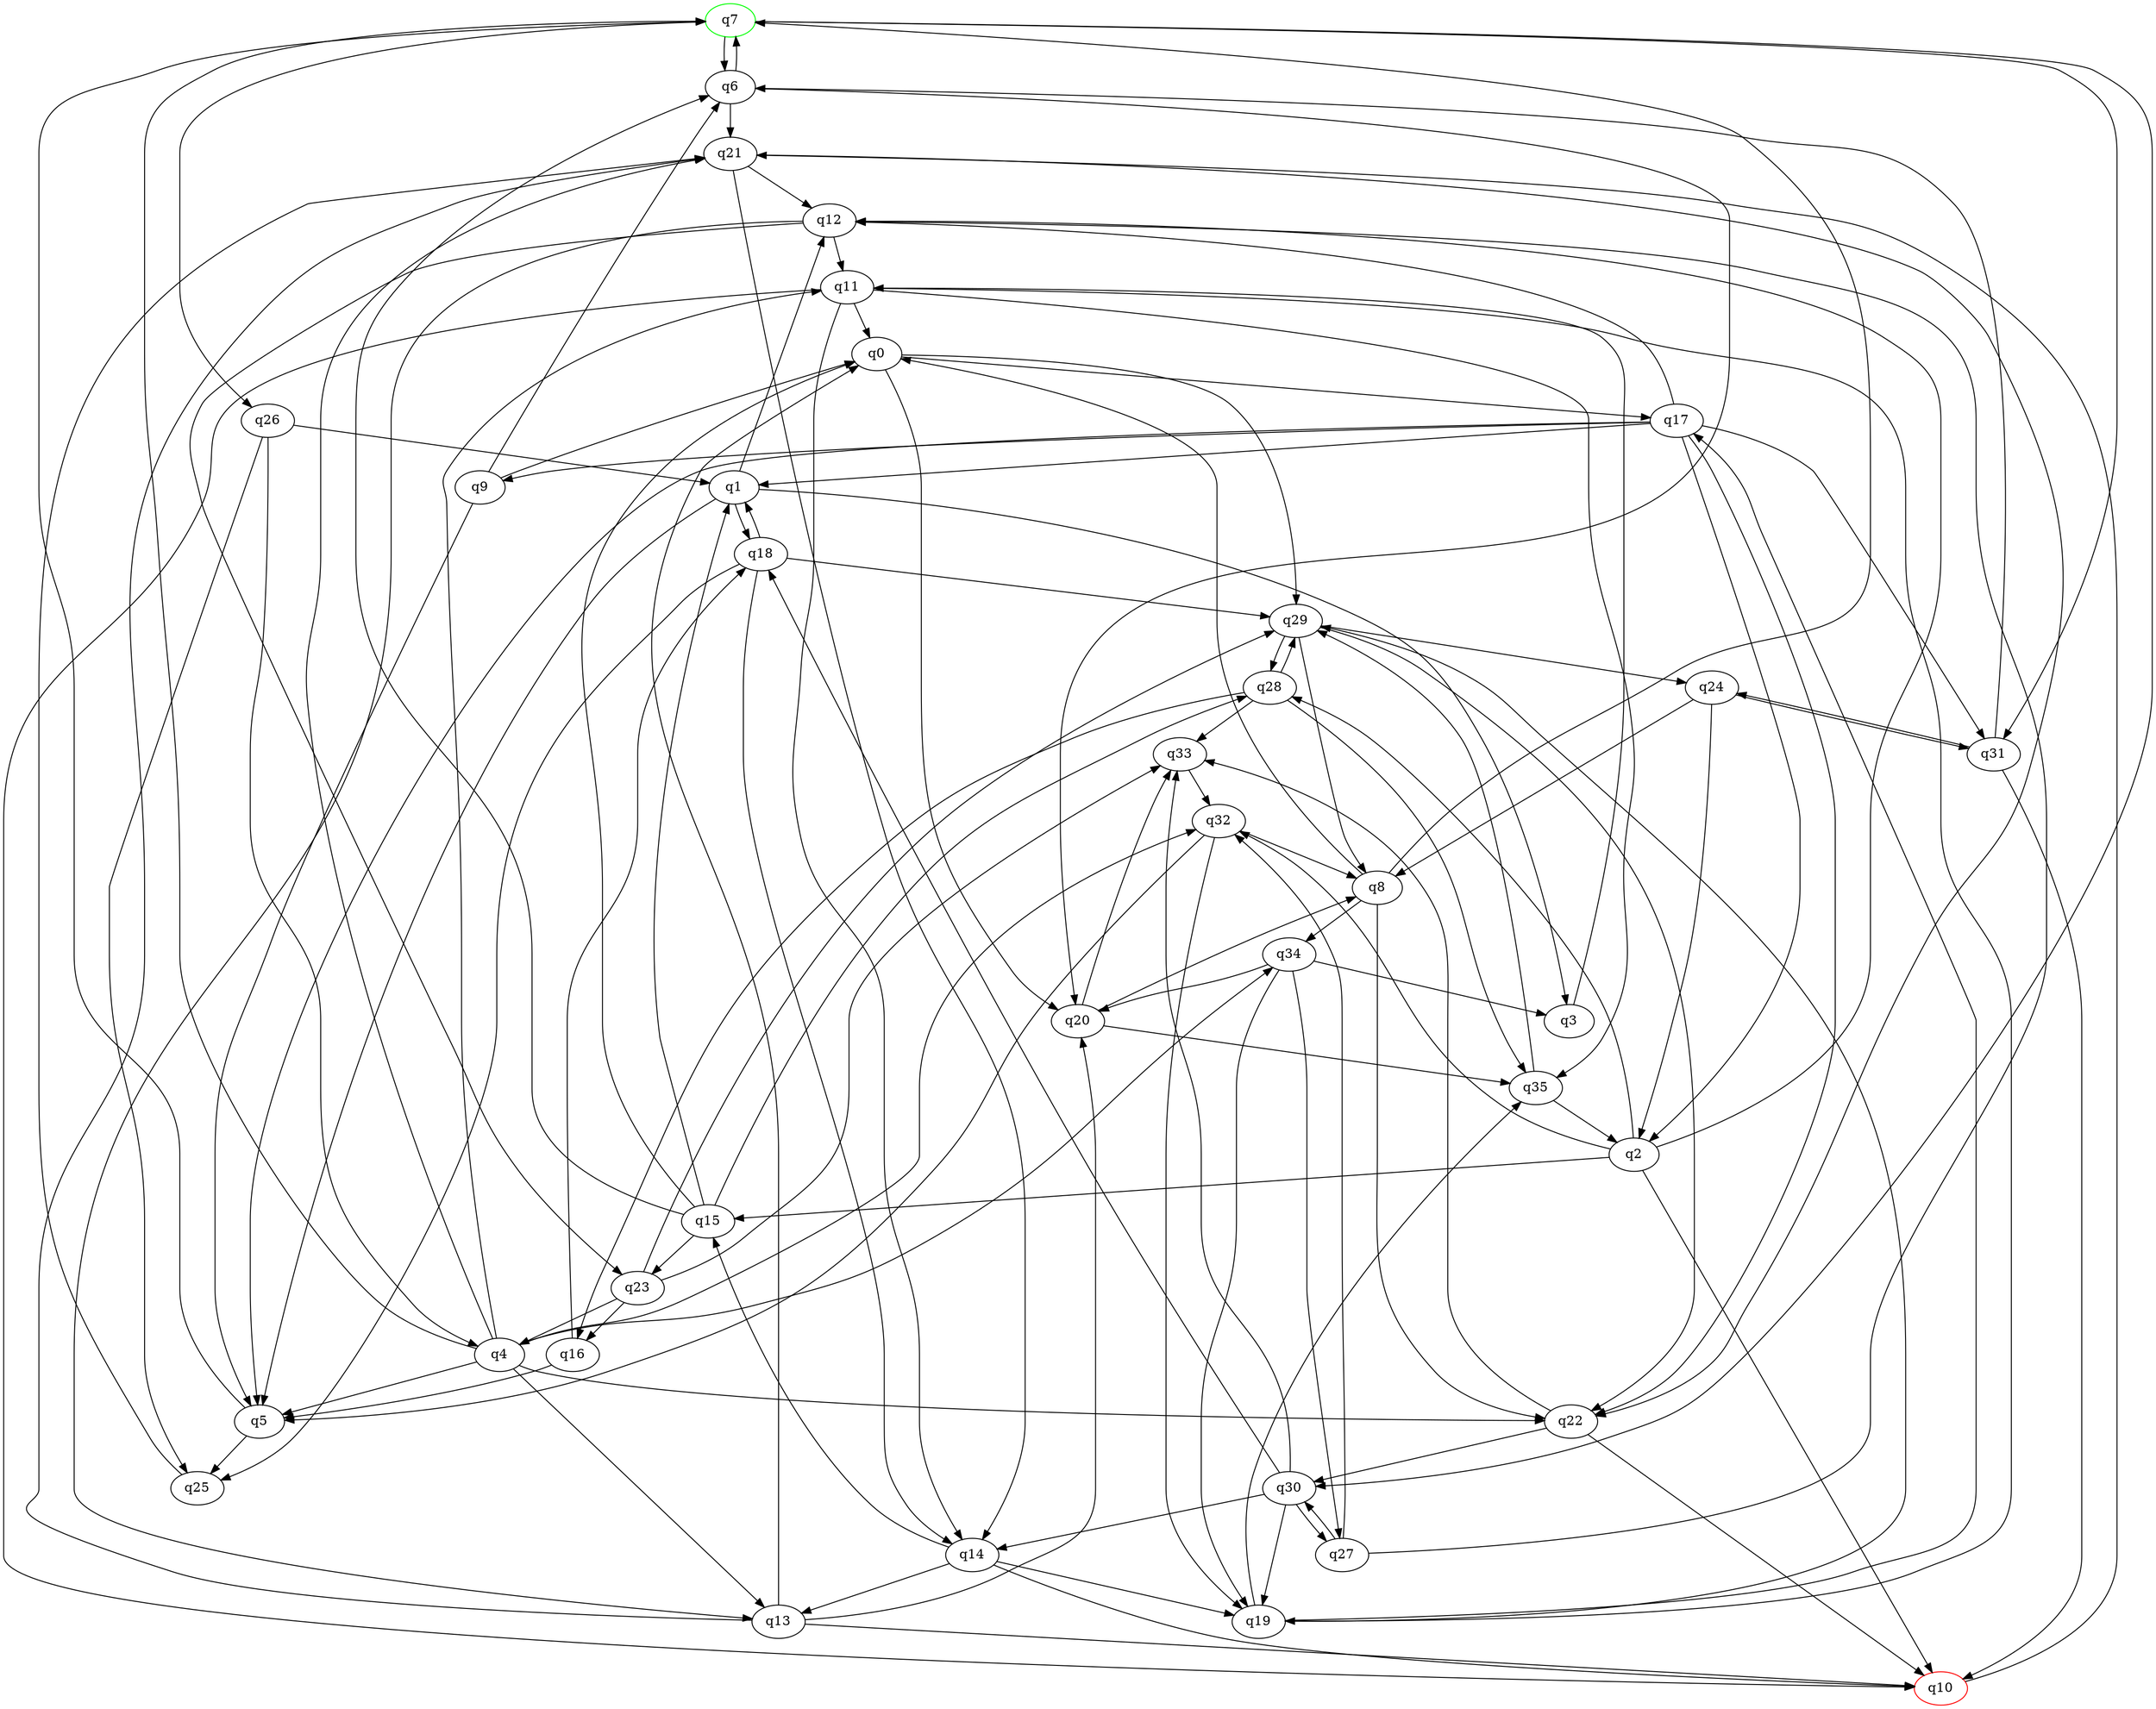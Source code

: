 digraph A{
q7 [initial=1,color=green];
q10 [final=1,color=red];
q0 -> q17;
q0 -> q20;
q0 -> q29;
q1 -> q3;
q1 -> q5;
q1 -> q12;
q1 -> q18;
q2 -> q10;
q2 -> q12;
q2 -> q15;
q2 -> q28;
q2 -> q32;
q3 -> q11;
q4 -> q5;
q4 -> q7;
q4 -> q11;
q4 -> q13;
q4 -> q21;
q4 -> q22;
q4 -> q32;
q4 -> q34;
q5 -> q7;
q5 -> q25;
q6 -> q7;
q6 -> q20;
q6 -> q21;
q7 -> q6;
q7 -> q26;
q7 -> q30;
q7 -> q31;
q8 -> q0;
q8 -> q7;
q8 -> q22;
q8 -> q34;
q9 -> q0;
q9 -> q5;
q9 -> q6;
q10 -> q21;
q11 -> q0;
q11 -> q10;
q11 -> q14;
q11 -> q19;
q11 -> q35;
q12 -> q11;
q12 -> q13;
q12 -> q23;
q13 -> q0;
q13 -> q10;
q13 -> q20;
q13 -> q21;
q14 -> q10;
q14 -> q13;
q14 -> q15;
q14 -> q19;
q15 -> q0;
q15 -> q1;
q15 -> q6;
q15 -> q23;
q15 -> q28;
q16 -> q5;
q16 -> q18;
q17 -> q1;
q17 -> q2;
q17 -> q5;
q17 -> q9;
q17 -> q12;
q17 -> q22;
q17 -> q31;
q18 -> q1;
q18 -> q14;
q18 -> q25;
q18 -> q29;
q19 -> q17;
q19 -> q29;
q19 -> q35;
q20 -> q8;
q20 -> q33;
q20 -> q35;
q21 -> q12;
q21 -> q14;
q21 -> q22;
q22 -> q10;
q22 -> q30;
q22 -> q33;
q23 -> q4;
q23 -> q16;
q23 -> q29;
q23 -> q33;
q24 -> q2;
q24 -> q8;
q24 -> q31;
q25 -> q21;
q26 -> q1;
q26 -> q4;
q26 -> q25;
q27 -> q12;
q27 -> q30;
q27 -> q32;
q28 -> q16;
q28 -> q29;
q28 -> q33;
q28 -> q35;
q29 -> q8;
q29 -> q22;
q29 -> q24;
q29 -> q28;
q30 -> q14;
q30 -> q18;
q30 -> q19;
q30 -> q27;
q30 -> q33;
q31 -> q6;
q31 -> q10;
q31 -> q24;
q32 -> q5;
q32 -> q8;
q32 -> q19;
q33 -> q32;
q34 -> q3;
q34 -> q19;
q34 -> q20;
q34 -> q27;
q35 -> q2;
q35 -> q29;
}